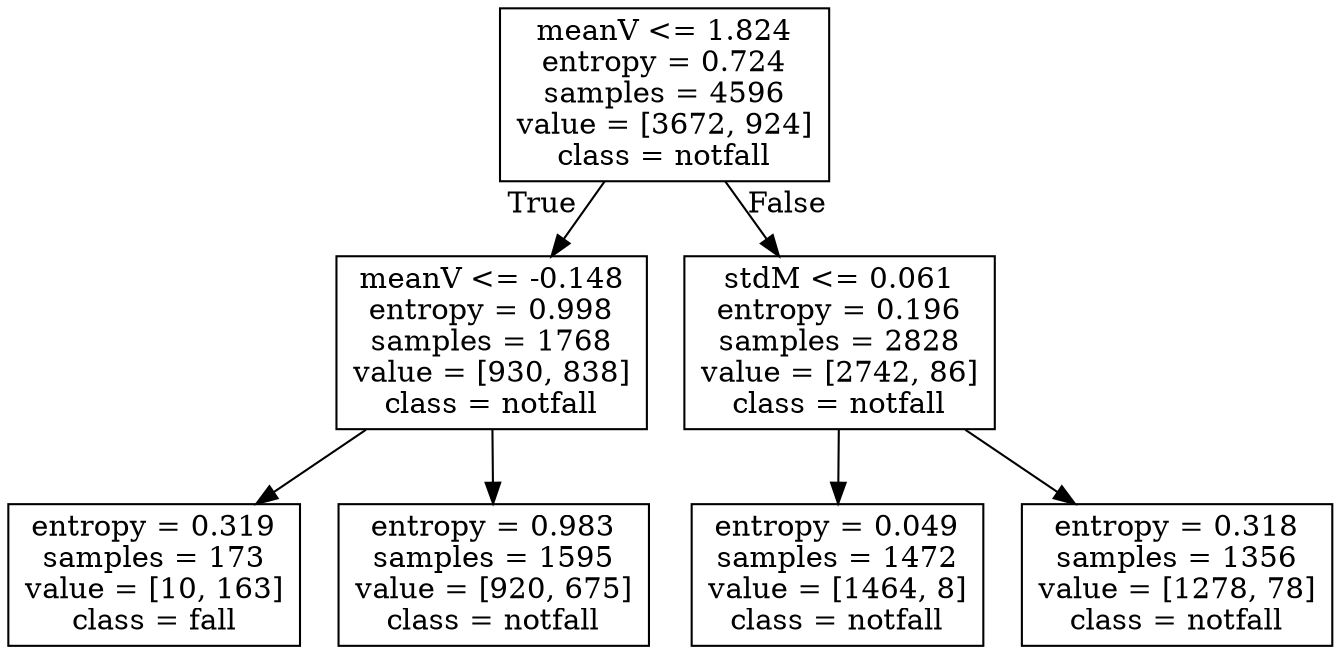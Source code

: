 digraph Tree {
node [shape=box] ;
0 [label="meanV <= 1.824\nentropy = 0.724\nsamples = 4596\nvalue = [3672, 924]\nclass = notfall"] ;
1 [label="meanV <= -0.148\nentropy = 0.998\nsamples = 1768\nvalue = [930, 838]\nclass = notfall"] ;
0 -> 1 [labeldistance=2.5, labelangle=45, headlabel="True"] ;
2 [label="entropy = 0.319\nsamples = 173\nvalue = [10, 163]\nclass = fall"] ;
1 -> 2 ;
3 [label="entropy = 0.983\nsamples = 1595\nvalue = [920, 675]\nclass = notfall"] ;
1 -> 3 ;
4 [label="stdM <= 0.061\nentropy = 0.196\nsamples = 2828\nvalue = [2742, 86]\nclass = notfall"] ;
0 -> 4 [labeldistance=2.5, labelangle=-45, headlabel="False"] ;
5 [label="entropy = 0.049\nsamples = 1472\nvalue = [1464, 8]\nclass = notfall"] ;
4 -> 5 ;
6 [label="entropy = 0.318\nsamples = 1356\nvalue = [1278, 78]\nclass = notfall"] ;
4 -> 6 ;
}